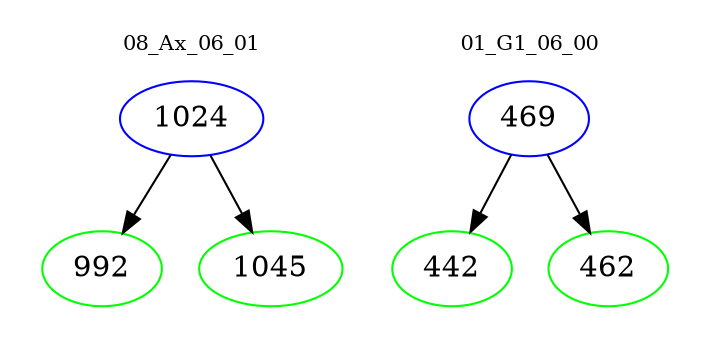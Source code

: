 digraph{
subgraph cluster_0 {
color = white
label = "08_Ax_06_01";
fontsize=10;
T0_1024 [label="1024", color="blue"]
T0_1024 -> T0_992 [color="black"]
T0_992 [label="992", color="green"]
T0_1024 -> T0_1045 [color="black"]
T0_1045 [label="1045", color="green"]
}
subgraph cluster_1 {
color = white
label = "01_G1_06_00";
fontsize=10;
T1_469 [label="469", color="blue"]
T1_469 -> T1_442 [color="black"]
T1_442 [label="442", color="green"]
T1_469 -> T1_462 [color="black"]
T1_462 [label="462", color="green"]
}
}
